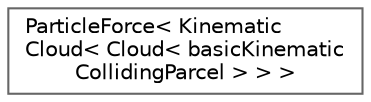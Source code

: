 digraph "Graphical Class Hierarchy"
{
 // LATEX_PDF_SIZE
  bgcolor="transparent";
  edge [fontname=Helvetica,fontsize=10,labelfontname=Helvetica,labelfontsize=10];
  node [fontname=Helvetica,fontsize=10,shape=box,height=0.2,width=0.4];
  rankdir="LR";
  Node0 [id="Node000000",label="ParticleForce\< Kinematic\lCloud\< Cloud\< basicKinematic\lCollidingParcel \> \> \>",height=0.2,width=0.4,color="grey40", fillcolor="white", style="filled",URL="$classFoam_1_1ParticleForce.html",tooltip=" "];
}
